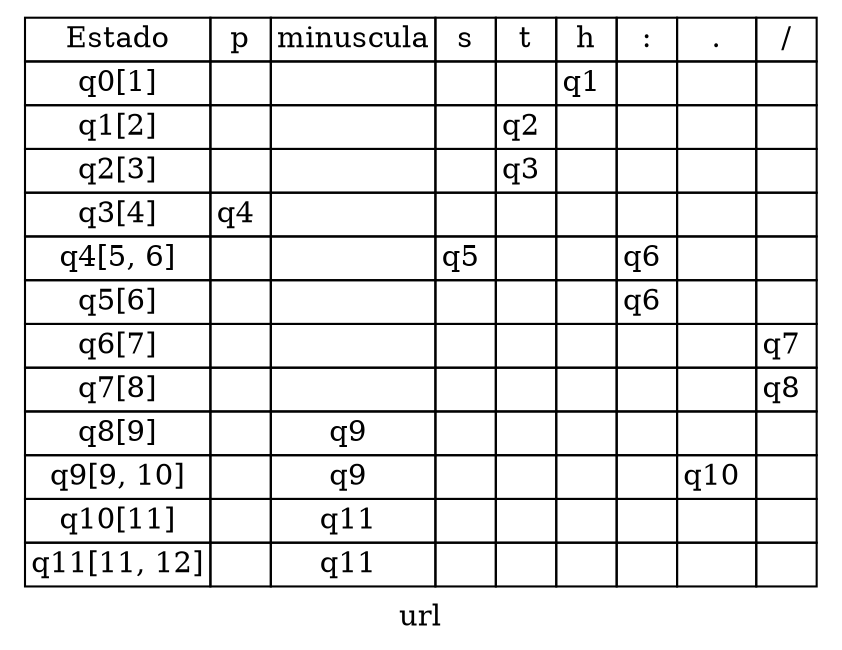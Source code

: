 digraph url {
    node [shape=plaintext]
    rankdir=TB
    label = "url";
    A [label=<
        <TABLE BORDER="0" CELLBORDER="1" CELLSPACING="0">
            <TR>
                <TD>Estado</TD>
                <TD>p</TD>
                <TD>minuscula</TD>
                <TD>s</TD>
                <TD>t</TD>
                <TD>h</TD>
                <TD>:</TD>
                <TD>.</TD>
                <TD>/</TD>
            </TR>
            <TR>
                <TD>q0[1]</TD>
                <TD></TD>
                <TD></TD>
                <TD></TD>
                <TD></TD>
                <TD>q1 </TD>
                <TD></TD>
                <TD></TD>
                <TD></TD>
            </TR>
            <TR>
                <TD>q1[2]</TD>
                <TD></TD>
                <TD></TD>
                <TD></TD>
                <TD>q2 </TD>
                <TD></TD>
                <TD></TD>
                <TD></TD>
                <TD></TD>
            </TR>
            <TR>
                <TD>q2[3]</TD>
                <TD></TD>
                <TD></TD>
                <TD></TD>
                <TD>q3 </TD>
                <TD></TD>
                <TD></TD>
                <TD></TD>
                <TD></TD>
            </TR>
            <TR>
                <TD>q3[4]</TD>
                <TD>q4 </TD>
                <TD></TD>
                <TD></TD>
                <TD></TD>
                <TD></TD>
                <TD></TD>
                <TD></TD>
                <TD></TD>
            </TR>
            <TR>
                <TD>q4[5, 6]</TD>
                <TD></TD>
                <TD></TD>
                <TD>q5 </TD>
                <TD></TD>
                <TD></TD>
                <TD>q6 </TD>
                <TD></TD>
                <TD></TD>
            </TR>
            <TR>
                <TD>q5[6]</TD>
                <TD></TD>
                <TD></TD>
                <TD></TD>
                <TD></TD>
                <TD></TD>
                <TD>q6 </TD>
                <TD></TD>
                <TD></TD>
            </TR>
            <TR>
                <TD>q6[7]</TD>
                <TD></TD>
                <TD></TD>
                <TD></TD>
                <TD></TD>
                <TD></TD>
                <TD></TD>
                <TD></TD>
                <TD>q7 </TD>
            </TR>
            <TR>
                <TD>q7[8]</TD>
                <TD></TD>
                <TD></TD>
                <TD></TD>
                <TD></TD>
                <TD></TD>
                <TD></TD>
                <TD></TD>
                <TD>q8 </TD>
            </TR>
            <TR>
                <TD>q8[9]</TD>
                <TD></TD>
                <TD>q9 </TD>
                <TD></TD>
                <TD></TD>
                <TD></TD>
                <TD></TD>
                <TD></TD>
                <TD></TD>
            </TR>
            <TR>
                <TD>q9[9, 10]</TD>
                <TD></TD>
                <TD>q9 </TD>
                <TD></TD>
                <TD></TD>
                <TD></TD>
                <TD></TD>
                <TD>q10 </TD>
                <TD></TD>
            </TR>
            <TR>
                <TD>q10[11]</TD>
                <TD></TD>
                <TD>q11 </TD>
                <TD></TD>
                <TD></TD>
                <TD></TD>
                <TD></TD>
                <TD></TD>
                <TD></TD>
            </TR>
            <TR>
                <TD>q11[11, 12]</TD>
                <TD></TD>
                <TD>q11 </TD>
                <TD></TD>
                <TD></TD>
                <TD></TD>
                <TD></TD>
                <TD></TD>
                <TD></TD>
            </TR>
        </TABLE>
    >]
}